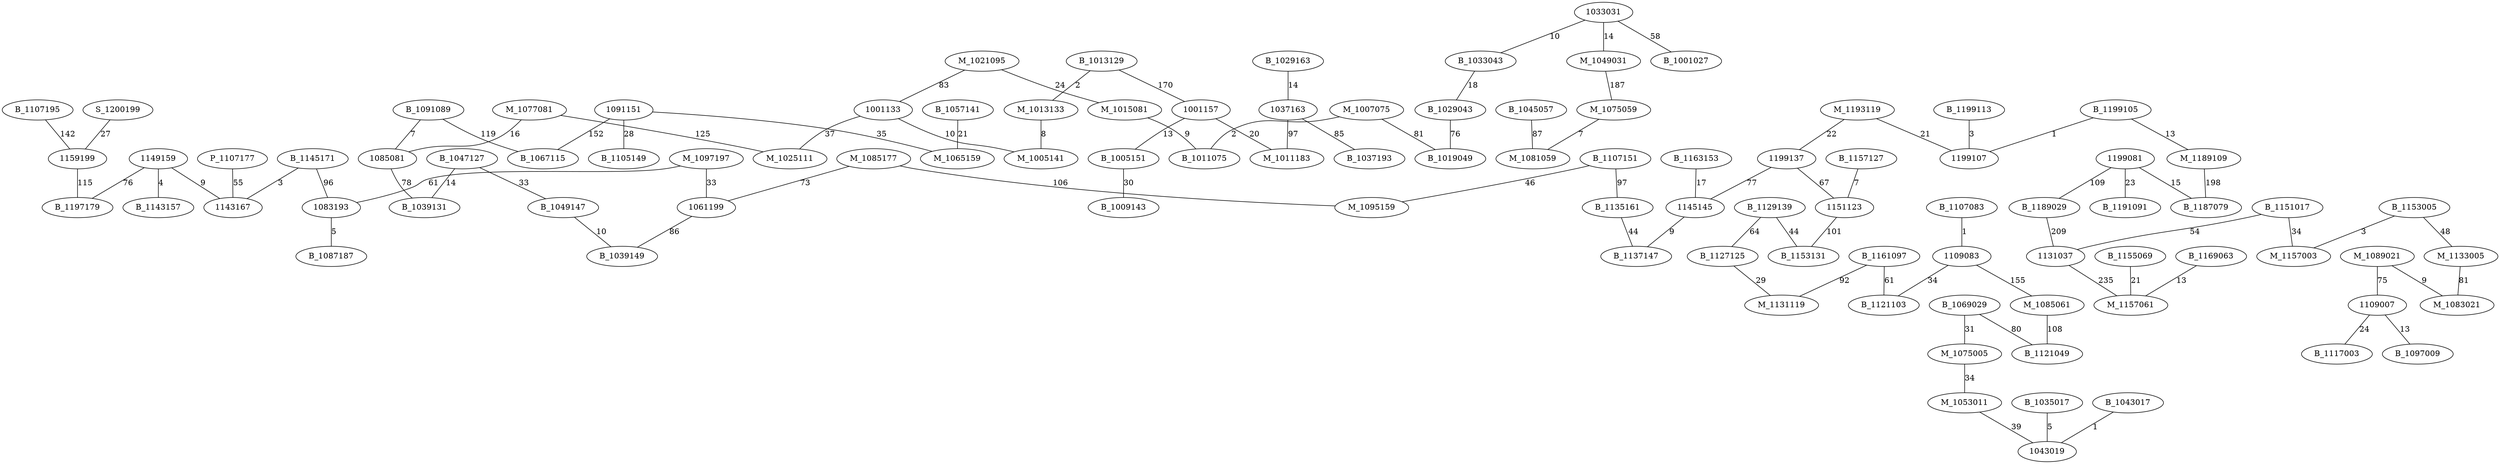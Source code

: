 graph chemin {

	P_1107177 -- 1143167 [label=55]
	M_1089021 -- M_1083021 [label=9]
	M_1089021 -- 1109007 [label=75]
	1033031 -- M_1049031 [label=14]
	1033031 -- B_1033043 [label=10]
	1033031 -- B_1001027 [label=58]
	1109007 -- B_1097009 [label=13]
	1109007 -- B_1117003 [label=24]
	M_1085177 -- M_1095159 [label=106]
	M_1085177 -- 1061199 [label=73]
	B_1033043 -- B_1029043 [label=18]
	B_1107083 -- 1109083 [label=1]
	B_1163153 -- 1145145 [label=17]
	B_1091089 -- B_1067115 [label=119]
	B_1091089 -- 1085081 [label=7]
	B_1057141 -- M_1065159 [label=21]
	M_1021095 -- M_1015081 [label=24]
	M_1021095 -- 1001133 [label=83]
	B_1155069 -- M_1157061 [label=21]
	M_1097197 -- 1083193 [label=61]
	M_1097197 -- 1061199 [label=33]
	B_1107151 -- M_1095159 [label=46]
	B_1107151 -- B_1135161 [label=97]
	1109083 -- B_1121103 [label=34]
	1109083 -- M_1085061 [label=155]
	B_1107195 -- 1159199 [label=142]
	M_1077081 -- M_1025111 [label=125]
	M_1077081 -- 1085081 [label=16]
	M_1085061 -- B_1121049 [label=108]
	B_1129139 -- B_1153131 [label=44]
	B_1129139 -- B_1127125 [label=64]
	B_1045057 -- M_1081059 [label=87]
	1149159 -- B_1143157 [label=4]
	1149159 -- B_1197179 [label=76]
	1149159 -- 1143167 [label=9]
	1085081 -- B_1039131 [label=78]
	M_1007075 -- B_1019049 [label=81]
	M_1007075 -- B_1011075 [label=2]
	1091151 -- B_1105149 [label=28]
	1091151 -- B_1067115 [label=152]
	1091151 -- M_1065159 [label=35]
	M_1193119 -- 1199107 [label=21]
	M_1193119 -- 1199137 [label=22]
	B_1069029 -- M_1075005 [label=31]
	B_1069029 -- B_1121049 [label=80]
	M_1075005 -- M_1053011 [label=34]
	B_1161097 -- B_1121103 [label=61]
	B_1161097 -- M_1131119 [label=92]
	B_1127125 -- M_1131119 [label=29]
	1001133 -- M_1005141 [label=10]
	1001133 -- M_1025111 [label=37]
	B_1153005 -- M_1157003 [label=3]
	B_1153005 -- M_1133005 [label=48]
	B_1135161 -- B_1137147 [label=44]
	B_1013129 -- 1001157 [label=170]
	B_1013129 -- M_1013133 [label=2]
	M_1133005 -- M_1083021 [label=81]
	M_1013133 -- M_1005141 [label=8]
	M_1049031 -- M_1075059 [label=187]
	S_1200199 -- 1159199 [label=27]
	B_1035017 -- 1043019 [label=5]
	1001157 -- B_1005151 [label=13]
	1001157 -- M_1011183 [label=20]
	M_1075059 -- M_1081059 [label=7]
	B_1157127 -- 1151123 [label=7]
	B_1029163 -- 1037163 [label=14]
	1199081 -- B_1189029 [label=109]
	1199081 -- B_1191091 [label=23]
	1199081 -- B_1187079 [label=15]
	B_1047127 -- B_1039131 [label=14]
	B_1047127 -- B_1049147 [label=33]
	M_1015081 -- B_1011075 [label=9]
	B_1151017 -- 1131037 [label=54]
	B_1151017 -- M_1157003 [label=34]
	1037163 -- B_1037193 [label=85]
	1037163 -- M_1011183 [label=97]
	B_1049147 -- B_1039149 [label=10]
	B_1029043 -- B_1019049 [label=76]
	1061199 -- B_1039149 [label=86]
	B_1145171 -- 1083193 [label=96]
	B_1145171 -- 1143167 [label=3]
	1199137 -- 1151123 [label=67]
	1199137 -- 1145145 [label=77]
	1145145 -- B_1137147 [label=9]
	1083193 -- B_1087187 [label=5]
	B_1199113 -- 1199107 [label=3]
	B_1199105 -- 1199107 [label=1]
	B_1199105 -- M_1189109 [label=13]
	B_1005151 -- B_1009143 [label=30]
	B_1169063 -- M_1157061 [label=13]
	M_1053011 -- 1043019 [label=39]
	1159199 -- B_1197179 [label=115]
	B_1189029 -- 1131037 [label=209]
	1151123 -- B_1153131 [label=101]
	1131037 -- M_1157061 [label=235]
	M_1189109 -- B_1187079 [label=198]
	B_1043017 -- 1043019 [label=1]

}
